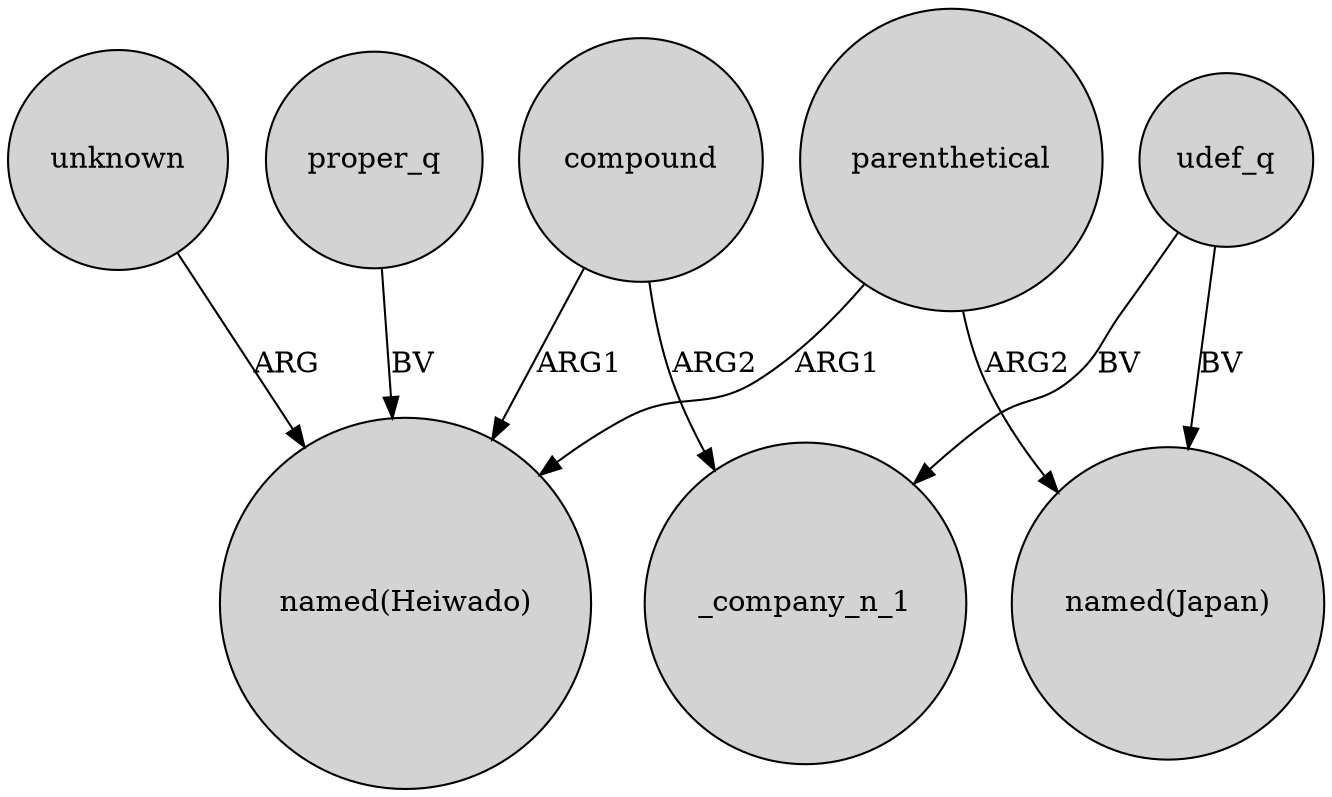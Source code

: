 digraph {
	node [shape=circle style=filled]
	compound -> "named(Heiwado)" [label=ARG1]
	proper_q -> "named(Heiwado)" [label=BV]
	udef_q -> "named(Japan)" [label=BV]
	parenthetical -> "named(Heiwado)" [label=ARG1]
	unknown -> "named(Heiwado)" [label=ARG]
	udef_q -> _company_n_1 [label=BV]
	parenthetical -> "named(Japan)" [label=ARG2]
	compound -> _company_n_1 [label=ARG2]
}
